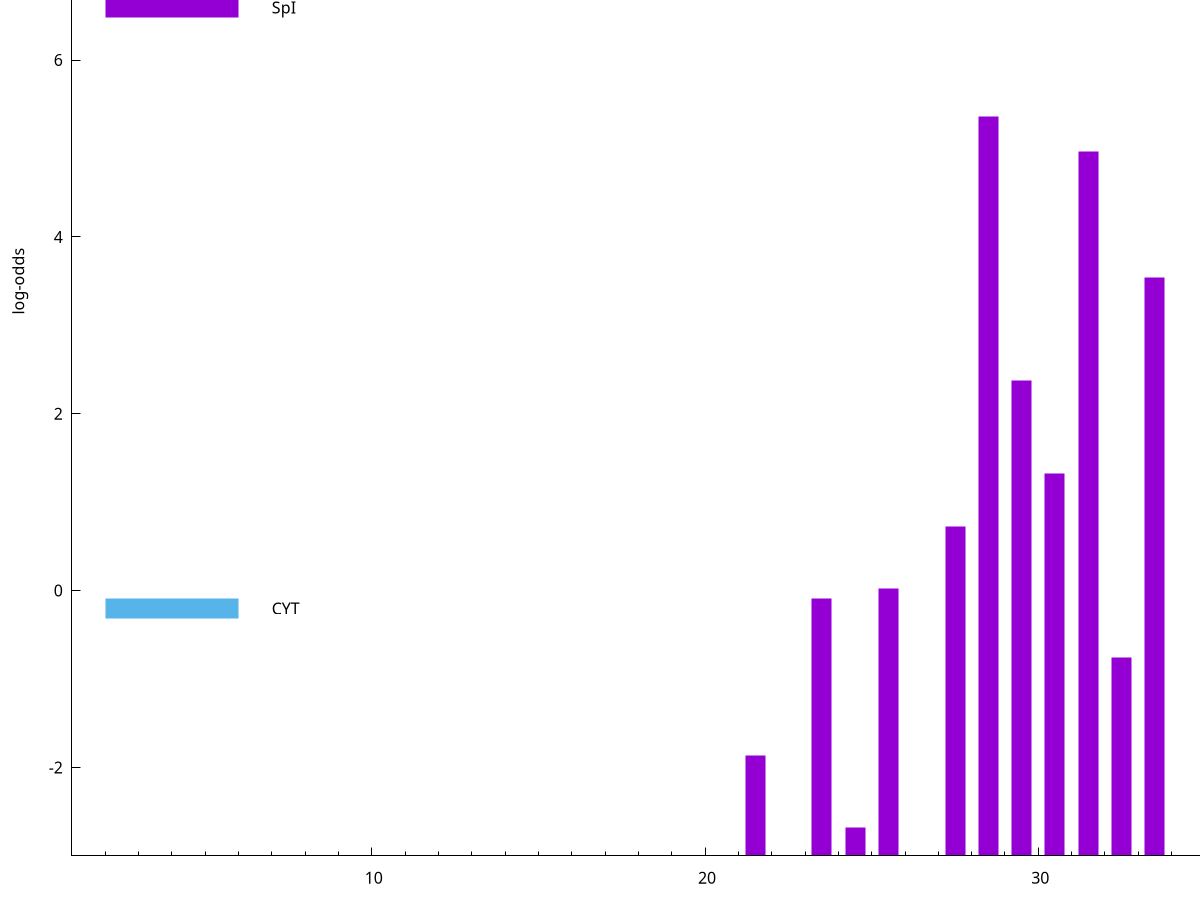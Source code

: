 set title "LipoP predictions for SRR3996252.gff"
set size 2., 1.4
set xrange [1:70] 
set mxtics 10
set yrange [-3:10]
set y2range [0:13]
set ylabel "log-odds"
set term postscript eps color solid "Helvetica" 30
set output "SRR3996252.gff59.eps"
set arrow from 2,8.20955 to 6,8.20955 nohead lt 4 lw 20
set label "TMH" at 7,8.20955
set arrow from 2,6.59425 to 6,6.59425 nohead lt 1 lw 20
set label "SpI" at 7,6.59425
set arrow from 2,-0.200913 to 6,-0.200913 nohead lt 3 lw 20
set label "CYT" at 7,-0.200913
set arrow from 2,8.20955 to 6,8.20955 nohead lt 4 lw 20
set label "TMH" at 7,8.20955
# NOTE: The scores below are the log-odds scores with the threshold
# NOTE: subtracted (a hack to make gnuplot make the histogram all
# NOTE: look nice).
plot "-" axes x1y2 title "" with impulses lt 1 lw 20
28.500000 8.366320
31.500000 7.963770
33.500000 6.537970
29.500000 5.375220
30.500000 4.323090
27.500000 3.725258
25.500000 3.021083
23.500000 2.916339
32.500000 2.242686
21.500000 1.132570
24.500000 0.323250
e
exit
